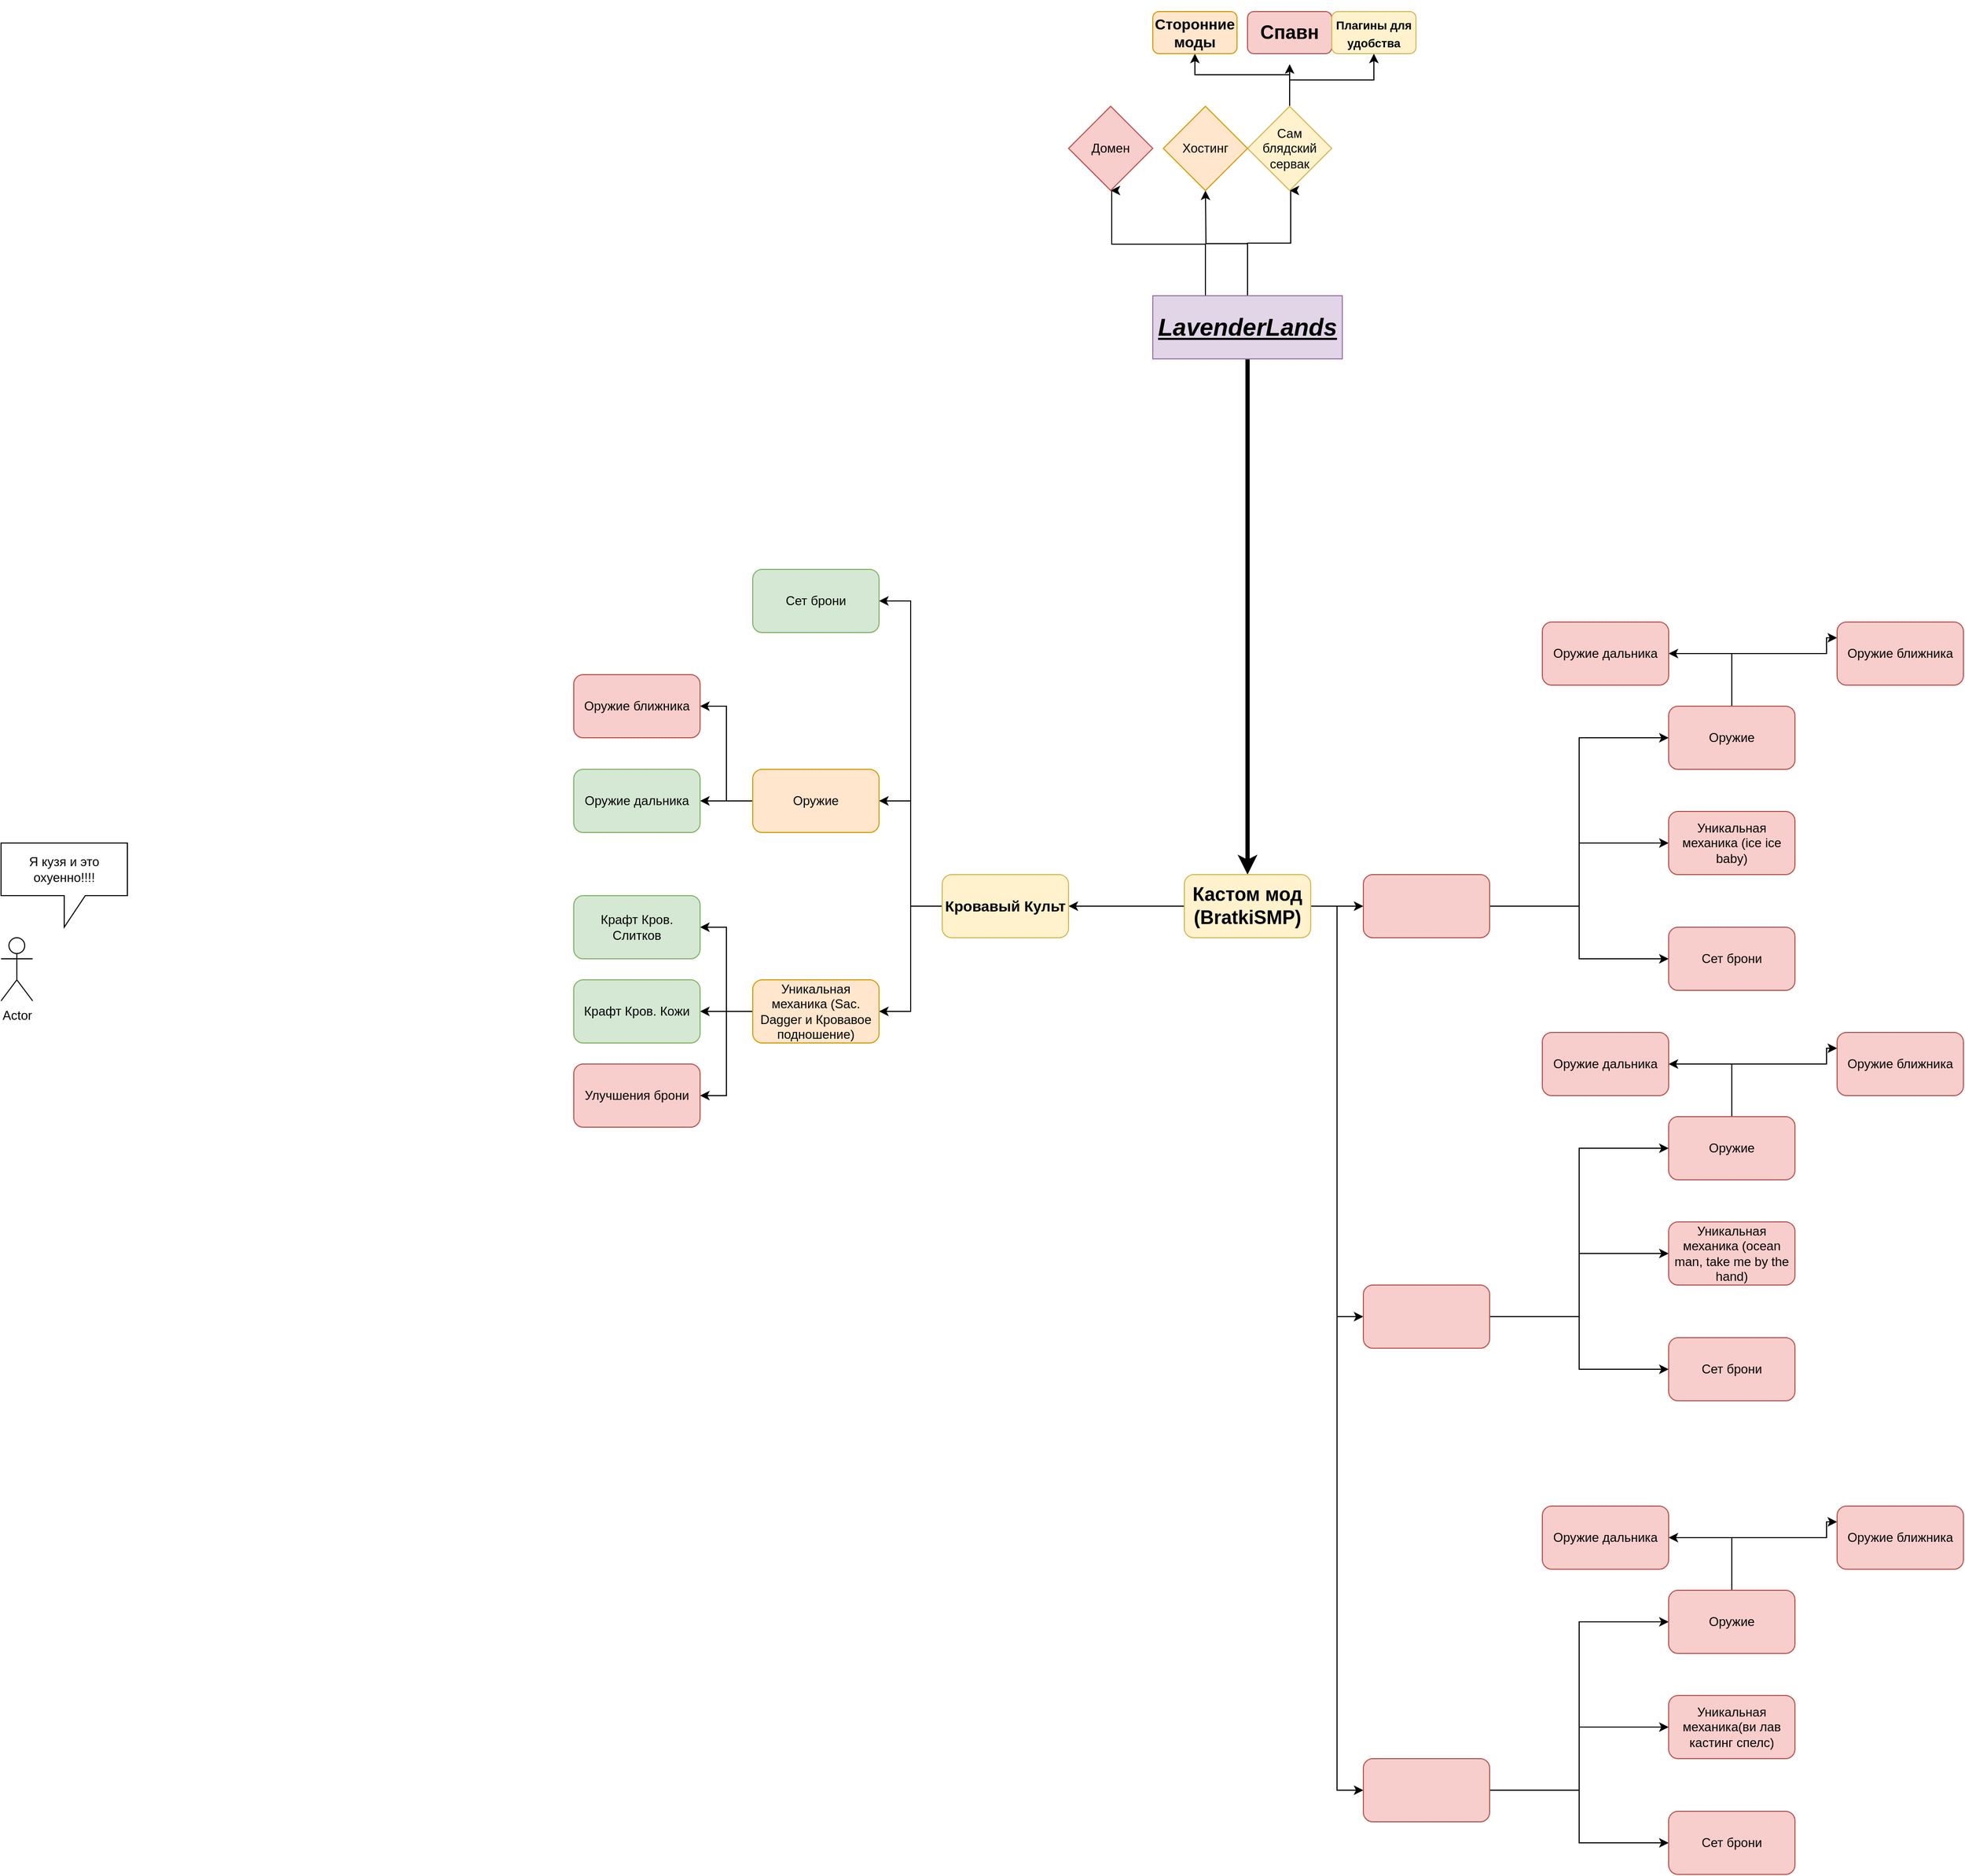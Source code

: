 <mxfile version="26.0.4">
  <diagram name="Страница — 1" id="m5t2pMFYY3bFJD1BpIWN">
    <mxGraphModel dx="2876" dy="2356" grid="1" gridSize="16" guides="1" tooltips="1" connect="1" arrows="1" fold="1" page="1" pageScale="1" pageWidth="827" pageHeight="1169" background="light-dark(#FFFFFF,#000000)" math="0" shadow="0">
      <root>
        <mxCell id="0" />
        <mxCell id="1" parent="0" />
        <mxCell id="cLZ4lquTuIUv25ZifMkw-2" style="edgeStyle=orthogonalEdgeStyle;rounded=0;orthogonalLoop=1;jettySize=auto;html=1;entryX=0.5;entryY=1;entryDx=0;entryDy=0;" edge="1" parent="1" source="cLZ4lquTuIUv25ZifMkw-1" target="cLZ4lquTuIUv25ZifMkw-3">
          <mxGeometry relative="1" as="geometry">
            <mxPoint x="440" y="-150" as="targetPoint" />
            <Array as="points">
              <mxPoint x="400" y="-110" />
              <mxPoint x="441" y="-110" />
            </Array>
          </mxGeometry>
        </mxCell>
        <mxCell id="cLZ4lquTuIUv25ZifMkw-4" style="edgeStyle=orthogonalEdgeStyle;rounded=0;orthogonalLoop=1;jettySize=auto;html=1;" edge="1" parent="1" source="cLZ4lquTuIUv25ZifMkw-1">
          <mxGeometry relative="1" as="geometry">
            <mxPoint x="360" y="-160" as="targetPoint" />
          </mxGeometry>
        </mxCell>
        <mxCell id="cLZ4lquTuIUv25ZifMkw-6" style="edgeStyle=orthogonalEdgeStyle;rounded=0;orthogonalLoop=1;jettySize=auto;html=1;" edge="1" parent="1">
          <mxGeometry relative="1" as="geometry">
            <mxPoint x="270" y="-160" as="targetPoint" />
            <mxPoint x="360" y="-60" as="sourcePoint" />
            <Array as="points">
              <mxPoint x="360" y="-109" />
              <mxPoint x="271" y="-109" />
            </Array>
          </mxGeometry>
        </mxCell>
        <mxCell id="cLZ4lquTuIUv25ZifMkw-16" style="edgeStyle=orthogonalEdgeStyle;rounded=0;orthogonalLoop=1;jettySize=auto;html=1;strokeWidth=4;" edge="1" parent="1" source="cLZ4lquTuIUv25ZifMkw-1">
          <mxGeometry relative="1" as="geometry">
            <mxPoint x="400" y="490" as="targetPoint" />
          </mxGeometry>
        </mxCell>
        <mxCell id="cLZ4lquTuIUv25ZifMkw-1" value="&lt;h1&gt;&lt;font style=&quot;font-size: 23px; color: light-dark(rgb(0, 0, 0), rgb(255, 153, 204));&quot;&gt;&lt;i&gt;&lt;u&gt;LavenderLands&lt;/u&gt;&lt;/i&gt;&lt;/font&gt;&lt;/h1&gt;" style="rounded=0;whiteSpace=wrap;html=1;fillColor=#e1d5e7;strokeColor=#9673a6;" vertex="1" parent="1">
          <mxGeometry x="310" y="-60" width="180" height="60" as="geometry" />
        </mxCell>
        <mxCell id="cLZ4lquTuIUv25ZifMkw-8" style="edgeStyle=orthogonalEdgeStyle;rounded=0;orthogonalLoop=1;jettySize=auto;html=1;" edge="1" parent="1" source="cLZ4lquTuIUv25ZifMkw-3">
          <mxGeometry relative="1" as="geometry">
            <mxPoint x="440" y="-280" as="targetPoint" />
          </mxGeometry>
        </mxCell>
        <mxCell id="cLZ4lquTuIUv25ZifMkw-11" style="edgeStyle=orthogonalEdgeStyle;rounded=0;orthogonalLoop=1;jettySize=auto;html=1;entryX=0.5;entryY=1;entryDx=0;entryDy=0;" edge="1" parent="1" source="cLZ4lquTuIUv25ZifMkw-3" target="cLZ4lquTuIUv25ZifMkw-10">
          <mxGeometry relative="1" as="geometry" />
        </mxCell>
        <mxCell id="cLZ4lquTuIUv25ZifMkw-15" style="edgeStyle=orthogonalEdgeStyle;rounded=0;orthogonalLoop=1;jettySize=auto;html=1;entryX=0.5;entryY=1;entryDx=0;entryDy=0;" edge="1" parent="1" source="cLZ4lquTuIUv25ZifMkw-3" target="cLZ4lquTuIUv25ZifMkw-13">
          <mxGeometry relative="1" as="geometry">
            <Array as="points">
              <mxPoint x="440" y="-270" />
              <mxPoint x="350" y="-270" />
            </Array>
          </mxGeometry>
        </mxCell>
        <mxCell id="cLZ4lquTuIUv25ZifMkw-3" value="Сам блядский сервак" style="rhombus;whiteSpace=wrap;html=1;fillColor=#fff2cc;strokeColor=#d6b656;" vertex="1" parent="1">
          <mxGeometry x="400" y="-240" width="80" height="80" as="geometry" />
        </mxCell>
        <mxCell id="cLZ4lquTuIUv25ZifMkw-5" value="Хостинг" style="rhombus;whiteSpace=wrap;html=1;fillColor=#ffe6cc;strokeColor=#d79b00;" vertex="1" parent="1">
          <mxGeometry x="320" y="-240" width="80" height="80" as="geometry" />
        </mxCell>
        <mxCell id="cLZ4lquTuIUv25ZifMkw-7" value="Домен" style="rhombus;whiteSpace=wrap;html=1;fillColor=#f8cecc;strokeColor=#b85450;" vertex="1" parent="1">
          <mxGeometry x="230" y="-240" width="80" height="80" as="geometry" />
        </mxCell>
        <mxCell id="cLZ4lquTuIUv25ZifMkw-9" value="&lt;h2&gt;Спавн&lt;/h2&gt;" style="rounded=1;whiteSpace=wrap;html=1;fillColor=#f8cecc;strokeColor=#b85450;" vertex="1" parent="1">
          <mxGeometry x="400" y="-330" width="80" height="40" as="geometry" />
        </mxCell>
        <mxCell id="cLZ4lquTuIUv25ZifMkw-10" value="&lt;h3&gt;&lt;font style=&quot;font-size: 11px;&quot;&gt;Плагины для удобства&lt;/font&gt;&lt;/h3&gt;" style="rounded=1;whiteSpace=wrap;html=1;fillColor=#fff2cc;strokeColor=#d6b656;" vertex="1" parent="1">
          <mxGeometry x="480" y="-330" width="80" height="40" as="geometry" />
        </mxCell>
        <mxCell id="cLZ4lquTuIUv25ZifMkw-13" value="&lt;h3&gt;&lt;font style=&quot;color: light-dark(rgb(0, 0, 0), rgb(255, 255, 0));&quot;&gt;Сторонние моды&lt;/font&gt;&lt;/h3&gt;" style="rounded=1;whiteSpace=wrap;html=1;fillColor=#ffe6cc;strokeColor=#d79b00;" vertex="1" parent="1">
          <mxGeometry x="310" y="-330" width="80" height="40" as="geometry" />
        </mxCell>
        <mxCell id="cLZ4lquTuIUv25ZifMkw-18" style="edgeStyle=orthogonalEdgeStyle;rounded=0;orthogonalLoop=1;jettySize=auto;html=1;" edge="1" parent="1" source="cLZ4lquTuIUv25ZifMkw-17">
          <mxGeometry relative="1" as="geometry">
            <mxPoint x="230" y="520" as="targetPoint" />
          </mxGeometry>
        </mxCell>
        <mxCell id="cLZ4lquTuIUv25ZifMkw-39" style="edgeStyle=orthogonalEdgeStyle;rounded=0;orthogonalLoop=1;jettySize=auto;html=1;entryX=0;entryY=0.5;entryDx=0;entryDy=0;" edge="1" parent="1" source="cLZ4lquTuIUv25ZifMkw-17" target="cLZ4lquTuIUv25ZifMkw-38">
          <mxGeometry relative="1" as="geometry" />
        </mxCell>
        <mxCell id="cLZ4lquTuIUv25ZifMkw-70" style="edgeStyle=orthogonalEdgeStyle;rounded=0;orthogonalLoop=1;jettySize=auto;html=1;entryX=0;entryY=0.5;entryDx=0;entryDy=0;" edge="1" parent="1" source="cLZ4lquTuIUv25ZifMkw-17" target="cLZ4lquTuIUv25ZifMkw-62">
          <mxGeometry relative="1" as="geometry" />
        </mxCell>
        <mxCell id="cLZ4lquTuIUv25ZifMkw-95" style="edgeStyle=orthogonalEdgeStyle;rounded=0;orthogonalLoop=1;jettySize=auto;html=1;entryX=0;entryY=0.5;entryDx=0;entryDy=0;" edge="1" parent="1" source="cLZ4lquTuIUv25ZifMkw-17" target="cLZ4lquTuIUv25ZifMkw-87">
          <mxGeometry relative="1" as="geometry" />
        </mxCell>
        <mxCell id="cLZ4lquTuIUv25ZifMkw-17" value="&lt;h2&gt;&lt;font style=&quot;color: light-dark(rgb(0, 0, 0), rgb(255, 153, 204));&quot;&gt;Кастом мод (BratkiSMP)&lt;/font&gt;&lt;/h2&gt;" style="rounded=1;whiteSpace=wrap;html=1;fillColor=#fff2cc;strokeColor=#d6b656;" vertex="1" parent="1">
          <mxGeometry x="340" y="490" width="120" height="60" as="geometry" />
        </mxCell>
        <mxCell id="cLZ4lquTuIUv25ZifMkw-21" style="edgeStyle=orthogonalEdgeStyle;rounded=0;orthogonalLoop=1;jettySize=auto;html=1;entryX=1;entryY=0.5;entryDx=0;entryDy=0;" edge="1" parent="1" source="cLZ4lquTuIUv25ZifMkw-19" target="cLZ4lquTuIUv25ZifMkw-20">
          <mxGeometry relative="1" as="geometry" />
        </mxCell>
        <mxCell id="cLZ4lquTuIUv25ZifMkw-23" style="edgeStyle=orthogonalEdgeStyle;rounded=0;orthogonalLoop=1;jettySize=auto;html=1;entryX=1;entryY=0.5;entryDx=0;entryDy=0;" edge="1" parent="1" source="cLZ4lquTuIUv25ZifMkw-19" target="cLZ4lquTuIUv25ZifMkw-22">
          <mxGeometry relative="1" as="geometry" />
        </mxCell>
        <mxCell id="cLZ4lquTuIUv25ZifMkw-26" style="edgeStyle=orthogonalEdgeStyle;rounded=0;orthogonalLoop=1;jettySize=auto;html=1;entryX=1;entryY=0.5;entryDx=0;entryDy=0;" edge="1" parent="1" source="cLZ4lquTuIUv25ZifMkw-19" target="cLZ4lquTuIUv25ZifMkw-25">
          <mxGeometry relative="1" as="geometry" />
        </mxCell>
        <mxCell id="cLZ4lquTuIUv25ZifMkw-19" value="&lt;h3&gt;&lt;font style=&quot;color: light-dark(rgb(0, 0, 0), rgb(255, 217, 102));&quot;&gt;Кровавый Культ&lt;/font&gt;&lt;/h3&gt;" style="rounded=1;whiteSpace=wrap;html=1;fillColor=#fff2cc;strokeColor=#d6b656;" vertex="1" parent="1">
          <mxGeometry x="110" y="490" width="120" height="60" as="geometry" />
        </mxCell>
        <mxCell id="cLZ4lquTuIUv25ZifMkw-20" value="&lt;font style=&quot;color: light-dark(rgb(0, 0, 0), rgb(151, 208, 119));&quot;&gt;Сет брони&lt;/font&gt;" style="rounded=1;whiteSpace=wrap;html=1;fillColor=#d5e8d4;strokeColor=#82b366;" vertex="1" parent="1">
          <mxGeometry x="-70" y="200" width="120" height="60" as="geometry" />
        </mxCell>
        <mxCell id="cLZ4lquTuIUv25ZifMkw-35" style="edgeStyle=orthogonalEdgeStyle;rounded=0;orthogonalLoop=1;jettySize=auto;html=1;entryX=1;entryY=0.5;entryDx=0;entryDy=0;" edge="1" parent="1" source="cLZ4lquTuIUv25ZifMkw-22" target="cLZ4lquTuIUv25ZifMkw-34">
          <mxGeometry relative="1" as="geometry" />
        </mxCell>
        <mxCell id="cLZ4lquTuIUv25ZifMkw-37" style="edgeStyle=orthogonalEdgeStyle;rounded=0;orthogonalLoop=1;jettySize=auto;html=1;entryX=1;entryY=0.5;entryDx=0;entryDy=0;" edge="1" parent="1" source="cLZ4lquTuIUv25ZifMkw-22" target="cLZ4lquTuIUv25ZifMkw-36">
          <mxGeometry relative="1" as="geometry" />
        </mxCell>
        <mxCell id="cLZ4lquTuIUv25ZifMkw-22" value="&lt;font style=&quot;color: light-dark(rgb(0, 0, 0), rgb(255, 229, 153));&quot;&gt;Оружие&lt;/font&gt;" style="rounded=1;whiteSpace=wrap;html=1;fillColor=#ffe6cc;strokeColor=#d79b00;" vertex="1" parent="1">
          <mxGeometry x="-70" y="390" width="120" height="60" as="geometry" />
        </mxCell>
        <mxCell id="cLZ4lquTuIUv25ZifMkw-28" style="edgeStyle=orthogonalEdgeStyle;rounded=0;orthogonalLoop=1;jettySize=auto;html=1;entryX=1;entryY=0.5;entryDx=0;entryDy=0;" edge="1" parent="1" source="cLZ4lquTuIUv25ZifMkw-25" target="cLZ4lquTuIUv25ZifMkw-27">
          <mxGeometry relative="1" as="geometry" />
        </mxCell>
        <mxCell id="cLZ4lquTuIUv25ZifMkw-30" style="edgeStyle=orthogonalEdgeStyle;rounded=0;orthogonalLoop=1;jettySize=auto;html=1;" edge="1" parent="1" source="cLZ4lquTuIUv25ZifMkw-25" target="cLZ4lquTuIUv25ZifMkw-29">
          <mxGeometry relative="1" as="geometry" />
        </mxCell>
        <mxCell id="cLZ4lquTuIUv25ZifMkw-32" style="edgeStyle=orthogonalEdgeStyle;rounded=0;orthogonalLoop=1;jettySize=auto;html=1;entryX=1;entryY=0.5;entryDx=0;entryDy=0;" edge="1" parent="1" source="cLZ4lquTuIUv25ZifMkw-25" target="cLZ4lquTuIUv25ZifMkw-31">
          <mxGeometry relative="1" as="geometry" />
        </mxCell>
        <mxCell id="cLZ4lquTuIUv25ZifMkw-25" value="&lt;font style=&quot;color: light-dark(rgb(0, 0, 0), rgb(255, 229, 153));&quot;&gt;Уникальная механика (Sac. Dagger и Кровавое подношение)&lt;/font&gt;" style="rounded=1;whiteSpace=wrap;html=1;fillColor=#ffe6cc;strokeColor=#d79b00;" vertex="1" parent="1">
          <mxGeometry x="-70" y="590" width="120" height="60" as="geometry" />
        </mxCell>
        <mxCell id="cLZ4lquTuIUv25ZifMkw-27" value="&lt;font style=&quot;color: light-dark(rgb(0, 0, 0), rgb(151, 208, 119));&quot;&gt;Крафт Кров. Слитков&lt;/font&gt;" style="rounded=1;whiteSpace=wrap;html=1;fillColor=#d5e8d4;strokeColor=#82b366;" vertex="1" parent="1">
          <mxGeometry x="-240" y="510" width="120" height="60" as="geometry" />
        </mxCell>
        <mxCell id="cLZ4lquTuIUv25ZifMkw-29" value="&lt;font style=&quot;color: light-dark(rgb(0, 0, 0), rgb(151, 208, 119));&quot;&gt;Крафт Кров. Кожи&lt;/font&gt;" style="rounded=1;whiteSpace=wrap;html=1;fillColor=#d5e8d4;strokeColor=#82b366;" vertex="1" parent="1">
          <mxGeometry x="-240" y="590" width="120" height="60" as="geometry" />
        </mxCell>
        <mxCell id="cLZ4lquTuIUv25ZifMkw-31" value="&lt;font style=&quot;color: light-dark(rgb(0, 0, 0), rgb(204, 0, 0));&quot;&gt;Улучшения брони&lt;/font&gt;" style="rounded=1;whiteSpace=wrap;html=1;fillColor=#f8cecc;strokeColor=#b85450;" vertex="1" parent="1">
          <mxGeometry x="-240" y="670" width="120" height="60" as="geometry" />
        </mxCell>
        <mxCell id="cLZ4lquTuIUv25ZifMkw-34" value="&lt;font style=&quot;color: light-dark(rgb(0, 0, 0), rgb(151, 208, 119));&quot;&gt;Оружие дальника&lt;/font&gt;" style="rounded=1;whiteSpace=wrap;html=1;fillColor=#d5e8d4;strokeColor=#82b366;" vertex="1" parent="1">
          <mxGeometry x="-240" y="390" width="120" height="60" as="geometry" />
        </mxCell>
        <mxCell id="cLZ4lquTuIUv25ZifMkw-36" value="&lt;font style=&quot;color: light-dark(rgb(0, 0, 0), rgb(204, 0, 0));&quot;&gt;Оружие ближника&lt;/font&gt;" style="rounded=1;whiteSpace=wrap;html=1;fillColor=#f8cecc;strokeColor=#b85450;" vertex="1" parent="1">
          <mxGeometry x="-240" y="300" width="120" height="60" as="geometry" />
        </mxCell>
        <mxCell id="cLZ4lquTuIUv25ZifMkw-56" style="edgeStyle=orthogonalEdgeStyle;rounded=0;orthogonalLoop=1;jettySize=auto;html=1;entryX=0;entryY=0.5;entryDx=0;entryDy=0;" edge="1" parent="1" source="cLZ4lquTuIUv25ZifMkw-38" target="cLZ4lquTuIUv25ZifMkw-43">
          <mxGeometry relative="1" as="geometry" />
        </mxCell>
        <mxCell id="cLZ4lquTuIUv25ZifMkw-57" style="edgeStyle=orthogonalEdgeStyle;rounded=0;orthogonalLoop=1;jettySize=auto;html=1;entryX=0;entryY=0.5;entryDx=0;entryDy=0;" edge="1" parent="1" source="cLZ4lquTuIUv25ZifMkw-38" target="cLZ4lquTuIUv25ZifMkw-47">
          <mxGeometry relative="1" as="geometry" />
        </mxCell>
        <mxCell id="cLZ4lquTuIUv25ZifMkw-58" style="edgeStyle=orthogonalEdgeStyle;rounded=0;orthogonalLoop=1;jettySize=auto;html=1;" edge="1" parent="1" source="cLZ4lquTuIUv25ZifMkw-38" target="cLZ4lquTuIUv25ZifMkw-40">
          <mxGeometry relative="1" as="geometry" />
        </mxCell>
        <mxCell id="cLZ4lquTuIUv25ZifMkw-38" value="&lt;h3&gt;&lt;font style=&quot;color: light-dark(transparent, rgb(204, 0, 0));&quot;&gt;Ледяная фракция (sin titulo)&lt;/font&gt;&lt;/h3&gt;" style="rounded=1;whiteSpace=wrap;html=1;fillColor=#f8cecc;strokeColor=#b85450;" vertex="1" parent="1">
          <mxGeometry x="510" y="490" width="120" height="60" as="geometry" />
        </mxCell>
        <mxCell id="cLZ4lquTuIUv25ZifMkw-40" value="&lt;font style=&quot;color: light-dark(rgb(0, 0, 0), rgb(204, 0, 0));&quot;&gt;Сет брони&lt;/font&gt;" style="rounded=1;whiteSpace=wrap;html=1;fillColor=#f8cecc;strokeColor=#b85450;" vertex="1" parent="1">
          <mxGeometry x="800" y="540" width="120" height="60" as="geometry" />
        </mxCell>
        <mxCell id="cLZ4lquTuIUv25ZifMkw-41" style="edgeStyle=orthogonalEdgeStyle;rounded=0;orthogonalLoop=1;jettySize=auto;html=1;entryX=1;entryY=0.5;entryDx=0;entryDy=0;" edge="1" parent="1" source="cLZ4lquTuIUv25ZifMkw-43" target="cLZ4lquTuIUv25ZifMkw-51">
          <mxGeometry relative="1" as="geometry" />
        </mxCell>
        <mxCell id="cLZ4lquTuIUv25ZifMkw-55" style="edgeStyle=orthogonalEdgeStyle;rounded=0;orthogonalLoop=1;jettySize=auto;html=1;entryX=0;entryY=0.25;entryDx=0;entryDy=0;" edge="1" parent="1" source="cLZ4lquTuIUv25ZifMkw-43" target="cLZ4lquTuIUv25ZifMkw-52">
          <mxGeometry relative="1" as="geometry">
            <mxPoint x="860" y="250" as="targetPoint" />
            <Array as="points">
              <mxPoint x="860" y="280" />
              <mxPoint x="950" y="280" />
            </Array>
          </mxGeometry>
        </mxCell>
        <mxCell id="cLZ4lquTuIUv25ZifMkw-43" value="&lt;font style=&quot;color: light-dark(rgb(0, 0, 0), rgb(204, 0, 0));&quot;&gt;Оружие&lt;/font&gt;" style="rounded=1;whiteSpace=wrap;html=1;fillColor=#f8cecc;strokeColor=#b85450;" vertex="1" parent="1">
          <mxGeometry x="800" y="330" width="120" height="60" as="geometry" />
        </mxCell>
        <mxCell id="cLZ4lquTuIUv25ZifMkw-47" value="&lt;font style=&quot;color: light-dark(rgb(0, 0, 0), rgb(204, 0, 0));&quot;&gt;Уникальная механика (ice ice baby)&lt;/font&gt;" style="rounded=1;whiteSpace=wrap;html=1;fillColor=#f8cecc;strokeColor=#b85450;" vertex="1" parent="1">
          <mxGeometry x="800" y="430" width="120" height="60" as="geometry" />
        </mxCell>
        <mxCell id="cLZ4lquTuIUv25ZifMkw-51" value="&lt;font style=&quot;color: light-dark(rgb(0, 0, 0), rgb(204, 0, 0));&quot;&gt;Оружие дальника&lt;/font&gt;" style="rounded=1;whiteSpace=wrap;html=1;fillColor=#f8cecc;strokeColor=#b85450;" vertex="1" parent="1">
          <mxGeometry x="680" y="250" width="120" height="60" as="geometry" />
        </mxCell>
        <mxCell id="cLZ4lquTuIUv25ZifMkw-52" value="&lt;font style=&quot;color: light-dark(rgb(0, 0, 0), rgb(204, 0, 0));&quot;&gt;Оружие ближника&lt;/font&gt;" style="rounded=1;whiteSpace=wrap;html=1;fillColor=#f8cecc;strokeColor=#b85450;" vertex="1" parent="1">
          <mxGeometry x="960" y="250" width="120" height="60" as="geometry" />
        </mxCell>
        <mxCell id="cLZ4lquTuIUv25ZifMkw-59" style="edgeStyle=orthogonalEdgeStyle;rounded=0;orthogonalLoop=1;jettySize=auto;html=1;entryX=0;entryY=0.5;entryDx=0;entryDy=0;" edge="1" source="cLZ4lquTuIUv25ZifMkw-62" target="cLZ4lquTuIUv25ZifMkw-66" parent="1">
          <mxGeometry relative="1" as="geometry" />
        </mxCell>
        <mxCell id="cLZ4lquTuIUv25ZifMkw-60" style="edgeStyle=orthogonalEdgeStyle;rounded=0;orthogonalLoop=1;jettySize=auto;html=1;entryX=0;entryY=0.5;entryDx=0;entryDy=0;" edge="1" source="cLZ4lquTuIUv25ZifMkw-62" target="cLZ4lquTuIUv25ZifMkw-67" parent="1">
          <mxGeometry relative="1" as="geometry" />
        </mxCell>
        <mxCell id="cLZ4lquTuIUv25ZifMkw-61" style="edgeStyle=orthogonalEdgeStyle;rounded=0;orthogonalLoop=1;jettySize=auto;html=1;" edge="1" source="cLZ4lquTuIUv25ZifMkw-62" target="cLZ4lquTuIUv25ZifMkw-63" parent="1">
          <mxGeometry relative="1" as="geometry" />
        </mxCell>
        <mxCell id="cLZ4lquTuIUv25ZifMkw-62" value="&lt;h3&gt;&lt;font style=&quot;color: light-dark(transparent, rgb(204, 0, 0));&quot;&gt;Морская фракция (sin titulo)&lt;/font&gt;&lt;/h3&gt;" style="rounded=1;whiteSpace=wrap;html=1;fillColor=#f8cecc;strokeColor=#b85450;" vertex="1" parent="1">
          <mxGeometry x="510" y="880" width="120" height="60" as="geometry" />
        </mxCell>
        <mxCell id="cLZ4lquTuIUv25ZifMkw-63" value="&lt;font style=&quot;color: light-dark(rgb(0, 0, 0), rgb(204, 0, 0));&quot;&gt;Сет брони&lt;/font&gt;" style="rounded=1;whiteSpace=wrap;html=1;fillColor=#f8cecc;strokeColor=#b85450;" vertex="1" parent="1">
          <mxGeometry x="800" y="930" width="120" height="60" as="geometry" />
        </mxCell>
        <mxCell id="cLZ4lquTuIUv25ZifMkw-64" style="edgeStyle=orthogonalEdgeStyle;rounded=0;orthogonalLoop=1;jettySize=auto;html=1;entryX=1;entryY=0.5;entryDx=0;entryDy=0;" edge="1" source="cLZ4lquTuIUv25ZifMkw-66" target="cLZ4lquTuIUv25ZifMkw-68" parent="1">
          <mxGeometry relative="1" as="geometry" />
        </mxCell>
        <mxCell id="cLZ4lquTuIUv25ZifMkw-65" style="edgeStyle=orthogonalEdgeStyle;rounded=0;orthogonalLoop=1;jettySize=auto;html=1;entryX=0;entryY=0.25;entryDx=0;entryDy=0;" edge="1" source="cLZ4lquTuIUv25ZifMkw-66" target="cLZ4lquTuIUv25ZifMkw-69" parent="1">
          <mxGeometry relative="1" as="geometry">
            <mxPoint x="860" y="640" as="targetPoint" />
            <Array as="points">
              <mxPoint x="860" y="670" />
              <mxPoint x="950" y="670" />
            </Array>
          </mxGeometry>
        </mxCell>
        <mxCell id="cLZ4lquTuIUv25ZifMkw-66" value="&lt;font style=&quot;color: light-dark(rgb(0, 0, 0), rgb(204, 0, 0));&quot;&gt;Оружие&lt;/font&gt;" style="rounded=1;whiteSpace=wrap;html=1;fillColor=#f8cecc;strokeColor=#b85450;" vertex="1" parent="1">
          <mxGeometry x="800" y="720" width="120" height="60" as="geometry" />
        </mxCell>
        <mxCell id="cLZ4lquTuIUv25ZifMkw-67" value="&lt;font style=&quot;color: light-dark(rgb(0, 0, 0), rgb(204, 0, 0));&quot;&gt;Уникальная механика (ocean man, take me by the hand)&lt;/font&gt;" style="rounded=1;whiteSpace=wrap;html=1;fillColor=#f8cecc;strokeColor=#b85450;" vertex="1" parent="1">
          <mxGeometry x="800" y="820" width="120" height="60" as="geometry" />
        </mxCell>
        <mxCell id="cLZ4lquTuIUv25ZifMkw-68" value="&lt;font style=&quot;color: light-dark(rgb(0, 0, 0), rgb(204, 0, 0));&quot;&gt;Оружие дальника&lt;/font&gt;" style="rounded=1;whiteSpace=wrap;html=1;fillColor=#f8cecc;strokeColor=#b85450;" vertex="1" parent="1">
          <mxGeometry x="680" y="640" width="120" height="60" as="geometry" />
        </mxCell>
        <mxCell id="cLZ4lquTuIUv25ZifMkw-69" value="&lt;font style=&quot;color: light-dark(rgb(0, 0, 0), rgb(204, 0, 0));&quot;&gt;Оружие ближника&lt;/font&gt;" style="rounded=1;whiteSpace=wrap;html=1;fillColor=#f8cecc;strokeColor=#b85450;" vertex="1" parent="1">
          <mxGeometry x="960" y="640" width="120" height="60" as="geometry" />
        </mxCell>
        <mxCell id="cLZ4lquTuIUv25ZifMkw-84" style="edgeStyle=orthogonalEdgeStyle;rounded=0;orthogonalLoop=1;jettySize=auto;html=1;entryX=0;entryY=0.5;entryDx=0;entryDy=0;" edge="1" parent="1" source="cLZ4lquTuIUv25ZifMkw-87" target="cLZ4lquTuIUv25ZifMkw-91">
          <mxGeometry relative="1" as="geometry" />
        </mxCell>
        <mxCell id="cLZ4lquTuIUv25ZifMkw-85" style="edgeStyle=orthogonalEdgeStyle;rounded=0;orthogonalLoop=1;jettySize=auto;html=1;entryX=0;entryY=0.5;entryDx=0;entryDy=0;" edge="1" parent="1" source="cLZ4lquTuIUv25ZifMkw-87" target="cLZ4lquTuIUv25ZifMkw-92">
          <mxGeometry relative="1" as="geometry" />
        </mxCell>
        <mxCell id="cLZ4lquTuIUv25ZifMkw-86" style="edgeStyle=orthogonalEdgeStyle;rounded=0;orthogonalLoop=1;jettySize=auto;html=1;" edge="1" parent="1" source="cLZ4lquTuIUv25ZifMkw-87" target="cLZ4lquTuIUv25ZifMkw-88">
          <mxGeometry relative="1" as="geometry" />
        </mxCell>
        <mxCell id="cLZ4lquTuIUv25ZifMkw-87" value="&lt;h3&gt;&lt;font style=&quot;color: light-dark(transparent, rgb(204, 0, 0));&quot;&gt;Шедоу визард мани генг&lt;/font&gt;&lt;/h3&gt;&lt;div&gt;&lt;font style=&quot;color: light-dark(transparent, rgb(204, 0, 0));&quot;&gt;&lt;br&gt;&lt;/font&gt;&lt;/div&gt;" style="rounded=1;whiteSpace=wrap;html=1;fillColor=#f8cecc;strokeColor=#b85450;" vertex="1" parent="1">
          <mxGeometry x="510" y="1330" width="120" height="60" as="geometry" />
        </mxCell>
        <mxCell id="cLZ4lquTuIUv25ZifMkw-88" value="&lt;font style=&quot;color: light-dark(rgb(0, 0, 0), rgb(204, 0, 0));&quot;&gt;Сет брони&lt;/font&gt;" style="rounded=1;whiteSpace=wrap;html=1;fillColor=#f8cecc;strokeColor=#b85450;" vertex="1" parent="1">
          <mxGeometry x="800" y="1380" width="120" height="60" as="geometry" />
        </mxCell>
        <mxCell id="cLZ4lquTuIUv25ZifMkw-89" style="edgeStyle=orthogonalEdgeStyle;rounded=0;orthogonalLoop=1;jettySize=auto;html=1;entryX=1;entryY=0.5;entryDx=0;entryDy=0;" edge="1" parent="1" source="cLZ4lquTuIUv25ZifMkw-91" target="cLZ4lquTuIUv25ZifMkw-93">
          <mxGeometry relative="1" as="geometry" />
        </mxCell>
        <mxCell id="cLZ4lquTuIUv25ZifMkw-90" style="edgeStyle=orthogonalEdgeStyle;rounded=0;orthogonalLoop=1;jettySize=auto;html=1;entryX=0;entryY=0.25;entryDx=0;entryDy=0;" edge="1" parent="1" source="cLZ4lquTuIUv25ZifMkw-91" target="cLZ4lquTuIUv25ZifMkw-94">
          <mxGeometry relative="1" as="geometry">
            <mxPoint x="860" y="1090" as="targetPoint" />
            <Array as="points">
              <mxPoint x="860" y="1120" />
              <mxPoint x="950" y="1120" />
            </Array>
          </mxGeometry>
        </mxCell>
        <mxCell id="cLZ4lquTuIUv25ZifMkw-91" value="&lt;font style=&quot;color: light-dark(rgb(0, 0, 0), rgb(204, 0, 0));&quot;&gt;Оружие&lt;/font&gt;" style="rounded=1;whiteSpace=wrap;html=1;fillColor=#f8cecc;strokeColor=#b85450;" vertex="1" parent="1">
          <mxGeometry x="800" y="1170" width="120" height="60" as="geometry" />
        </mxCell>
        <mxCell id="cLZ4lquTuIUv25ZifMkw-92" value="&lt;font style=&quot;color: light-dark(rgb(0, 0, 0), rgb(204, 0, 0));&quot;&gt;Уникальная механика(ви лав кастинг спелс)&lt;/font&gt;" style="rounded=1;whiteSpace=wrap;html=1;fillColor=#f8cecc;strokeColor=#b85450;" vertex="1" parent="1">
          <mxGeometry x="800" y="1270" width="120" height="60" as="geometry" />
        </mxCell>
        <mxCell id="cLZ4lquTuIUv25ZifMkw-93" value="&lt;font style=&quot;color: light-dark(rgb(0, 0, 0), rgb(204, 0, 0));&quot;&gt;Оружие дальника&lt;/font&gt;" style="rounded=1;whiteSpace=wrap;html=1;fillColor=#f8cecc;strokeColor=#b85450;" vertex="1" parent="1">
          <mxGeometry x="680" y="1090" width="120" height="60" as="geometry" />
        </mxCell>
        <mxCell id="cLZ4lquTuIUv25ZifMkw-94" value="&lt;font style=&quot;color: light-dark(rgb(0, 0, 0), rgb(204, 0, 0));&quot;&gt;Оружие ближника&lt;/font&gt;" style="rounded=1;whiteSpace=wrap;html=1;fillColor=#f8cecc;strokeColor=#b85450;" vertex="1" parent="1">
          <mxGeometry x="960" y="1090" width="120" height="60" as="geometry" />
        </mxCell>
        <mxCell id="cLZ4lquTuIUv25ZifMkw-96" value="Actor" style="shape=umlActor;verticalLabelPosition=bottom;verticalAlign=top;html=1;outlineConnect=0;" vertex="1" parent="1">
          <mxGeometry x="-784" y="550" width="30" height="60" as="geometry" />
        </mxCell>
        <mxCell id="cLZ4lquTuIUv25ZifMkw-97" value="Я кузя и это охуенно!!!!" style="shape=callout;whiteSpace=wrap;html=1;perimeter=calloutPerimeter;" vertex="1" parent="1">
          <mxGeometry x="-784" y="460" width="120" height="80" as="geometry" />
        </mxCell>
      </root>
    </mxGraphModel>
  </diagram>
</mxfile>

